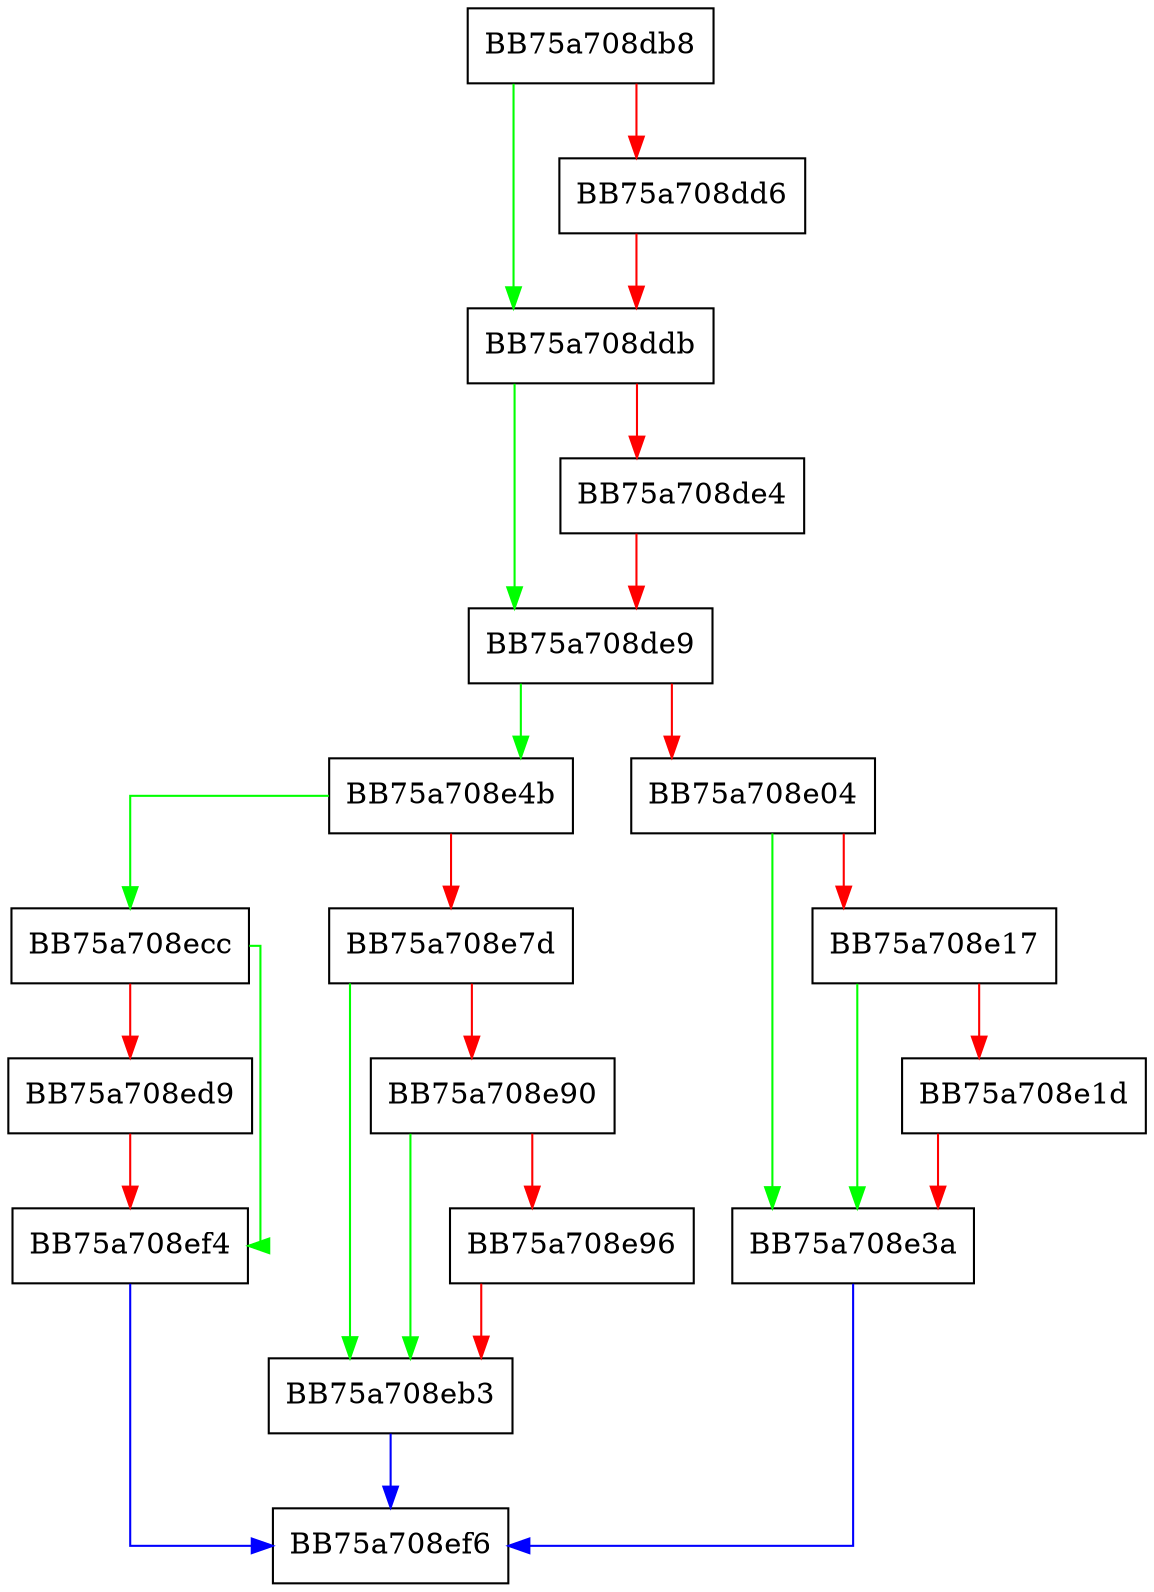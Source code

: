 digraph MountRealVolumeWithFilter {
  node [shape="box"];
  graph [splines=ortho];
  BB75a708db8 -> BB75a708ddb [color="green"];
  BB75a708db8 -> BB75a708dd6 [color="red"];
  BB75a708dd6 -> BB75a708ddb [color="red"];
  BB75a708ddb -> BB75a708de9 [color="green"];
  BB75a708ddb -> BB75a708de4 [color="red"];
  BB75a708de4 -> BB75a708de9 [color="red"];
  BB75a708de9 -> BB75a708e4b [color="green"];
  BB75a708de9 -> BB75a708e04 [color="red"];
  BB75a708e04 -> BB75a708e3a [color="green"];
  BB75a708e04 -> BB75a708e17 [color="red"];
  BB75a708e17 -> BB75a708e3a [color="green"];
  BB75a708e17 -> BB75a708e1d [color="red"];
  BB75a708e1d -> BB75a708e3a [color="red"];
  BB75a708e3a -> BB75a708ef6 [color="blue"];
  BB75a708e4b -> BB75a708ecc [color="green"];
  BB75a708e4b -> BB75a708e7d [color="red"];
  BB75a708e7d -> BB75a708eb3 [color="green"];
  BB75a708e7d -> BB75a708e90 [color="red"];
  BB75a708e90 -> BB75a708eb3 [color="green"];
  BB75a708e90 -> BB75a708e96 [color="red"];
  BB75a708e96 -> BB75a708eb3 [color="red"];
  BB75a708eb3 -> BB75a708ef6 [color="blue"];
  BB75a708ecc -> BB75a708ef4 [color="green"];
  BB75a708ecc -> BB75a708ed9 [color="red"];
  BB75a708ed9 -> BB75a708ef4 [color="red"];
  BB75a708ef4 -> BB75a708ef6 [color="blue"];
}